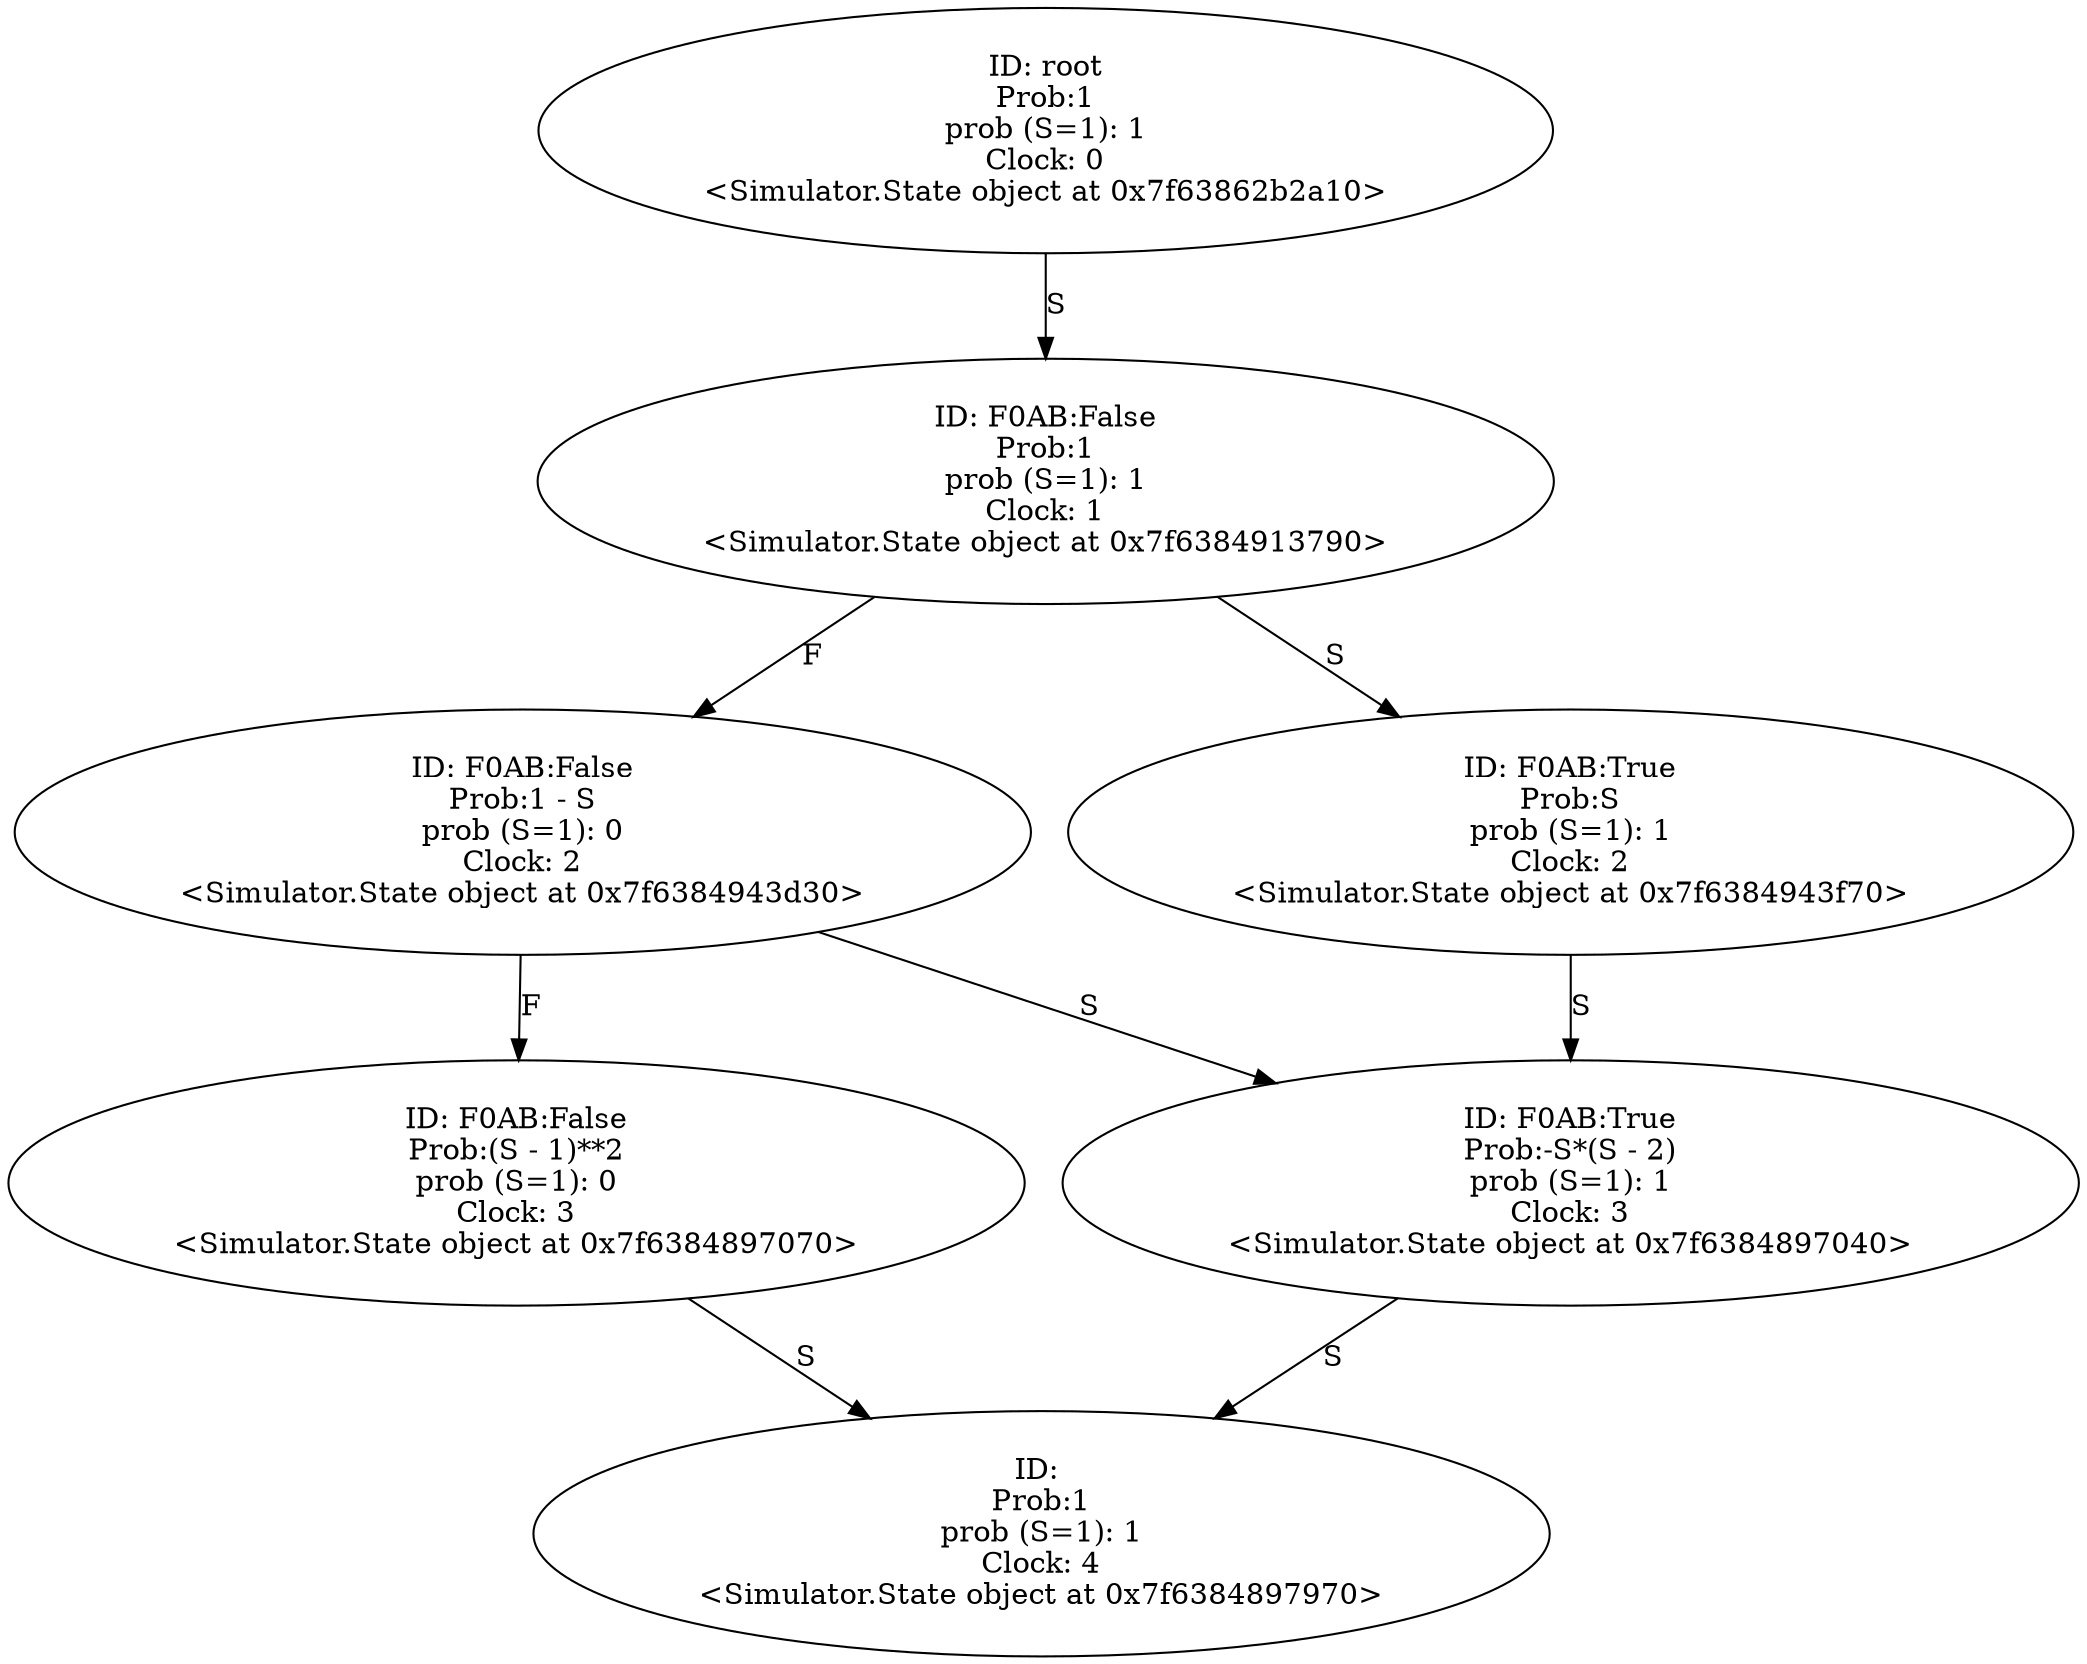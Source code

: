 digraph "./Output/new_half_condition.wrp" {
	<Simulator.State object at 0x7f63862b2a10> [label="ID: root
Prob:1
prob (S=1): 1
Clock: 0
<Simulator.State object at 0x7f63862b2a10>"]
	<Simulator.State object at 0x7f63862b2a10> -> <Simulator.State object at 0x7f6384913790> [label=S]
	<Simulator.State object at 0x7f6384913790> [label="ID: F0AB:False
Prob:1
prob (S=1): 1
Clock: 1
<Simulator.State object at 0x7f6384913790>"]
	<Simulator.State object at 0x7f6384913790> -> <Simulator.State object at 0x7f6384943d30> [label=F]
	<Simulator.State object at 0x7f6384913790> -> <Simulator.State object at 0x7f6384943f70> [label=S]
	<Simulator.State object at 0x7f6384943d30> [label="ID: F0AB:False
Prob:1 - S
prob (S=1): 0
Clock: 2
<Simulator.State object at 0x7f6384943d30>"]
	<Simulator.State object at 0x7f6384943d30> -> <Simulator.State object at 0x7f6384897070> [label=F]
	<Simulator.State object at 0x7f6384943d30> -> <Simulator.State object at 0x7f6384897040> [label=S]
	<Simulator.State object at 0x7f6384943f70> [label="ID: F0AB:True
Prob:S
prob (S=1): 1
Clock: 2
<Simulator.State object at 0x7f6384943f70>"]
	<Simulator.State object at 0x7f6384943f70> -> <Simulator.State object at 0x7f6384897040> [label=S]
	<Simulator.State object at 0x7f6384897070> [label="ID: F0AB:False
Prob:(S - 1)**2
prob (S=1): 0
Clock: 3
<Simulator.State object at 0x7f6384897070>"]
	<Simulator.State object at 0x7f6384897070> -> <Simulator.State object at 0x7f6384897970> [label=S]
	<Simulator.State object at 0x7f6384897040> [label="ID: F0AB:True
Prob:-S*(S - 2)
prob (S=1): 1
Clock: 3
<Simulator.State object at 0x7f6384897040>"]
	<Simulator.State object at 0x7f6384897040> -> <Simulator.State object at 0x7f6384897970> [label=S]
	<Simulator.State object at 0x7f6384897970> [label="ID: 
Prob:1
prob (S=1): 1
Clock: 4
<Simulator.State object at 0x7f6384897970>"]
}
